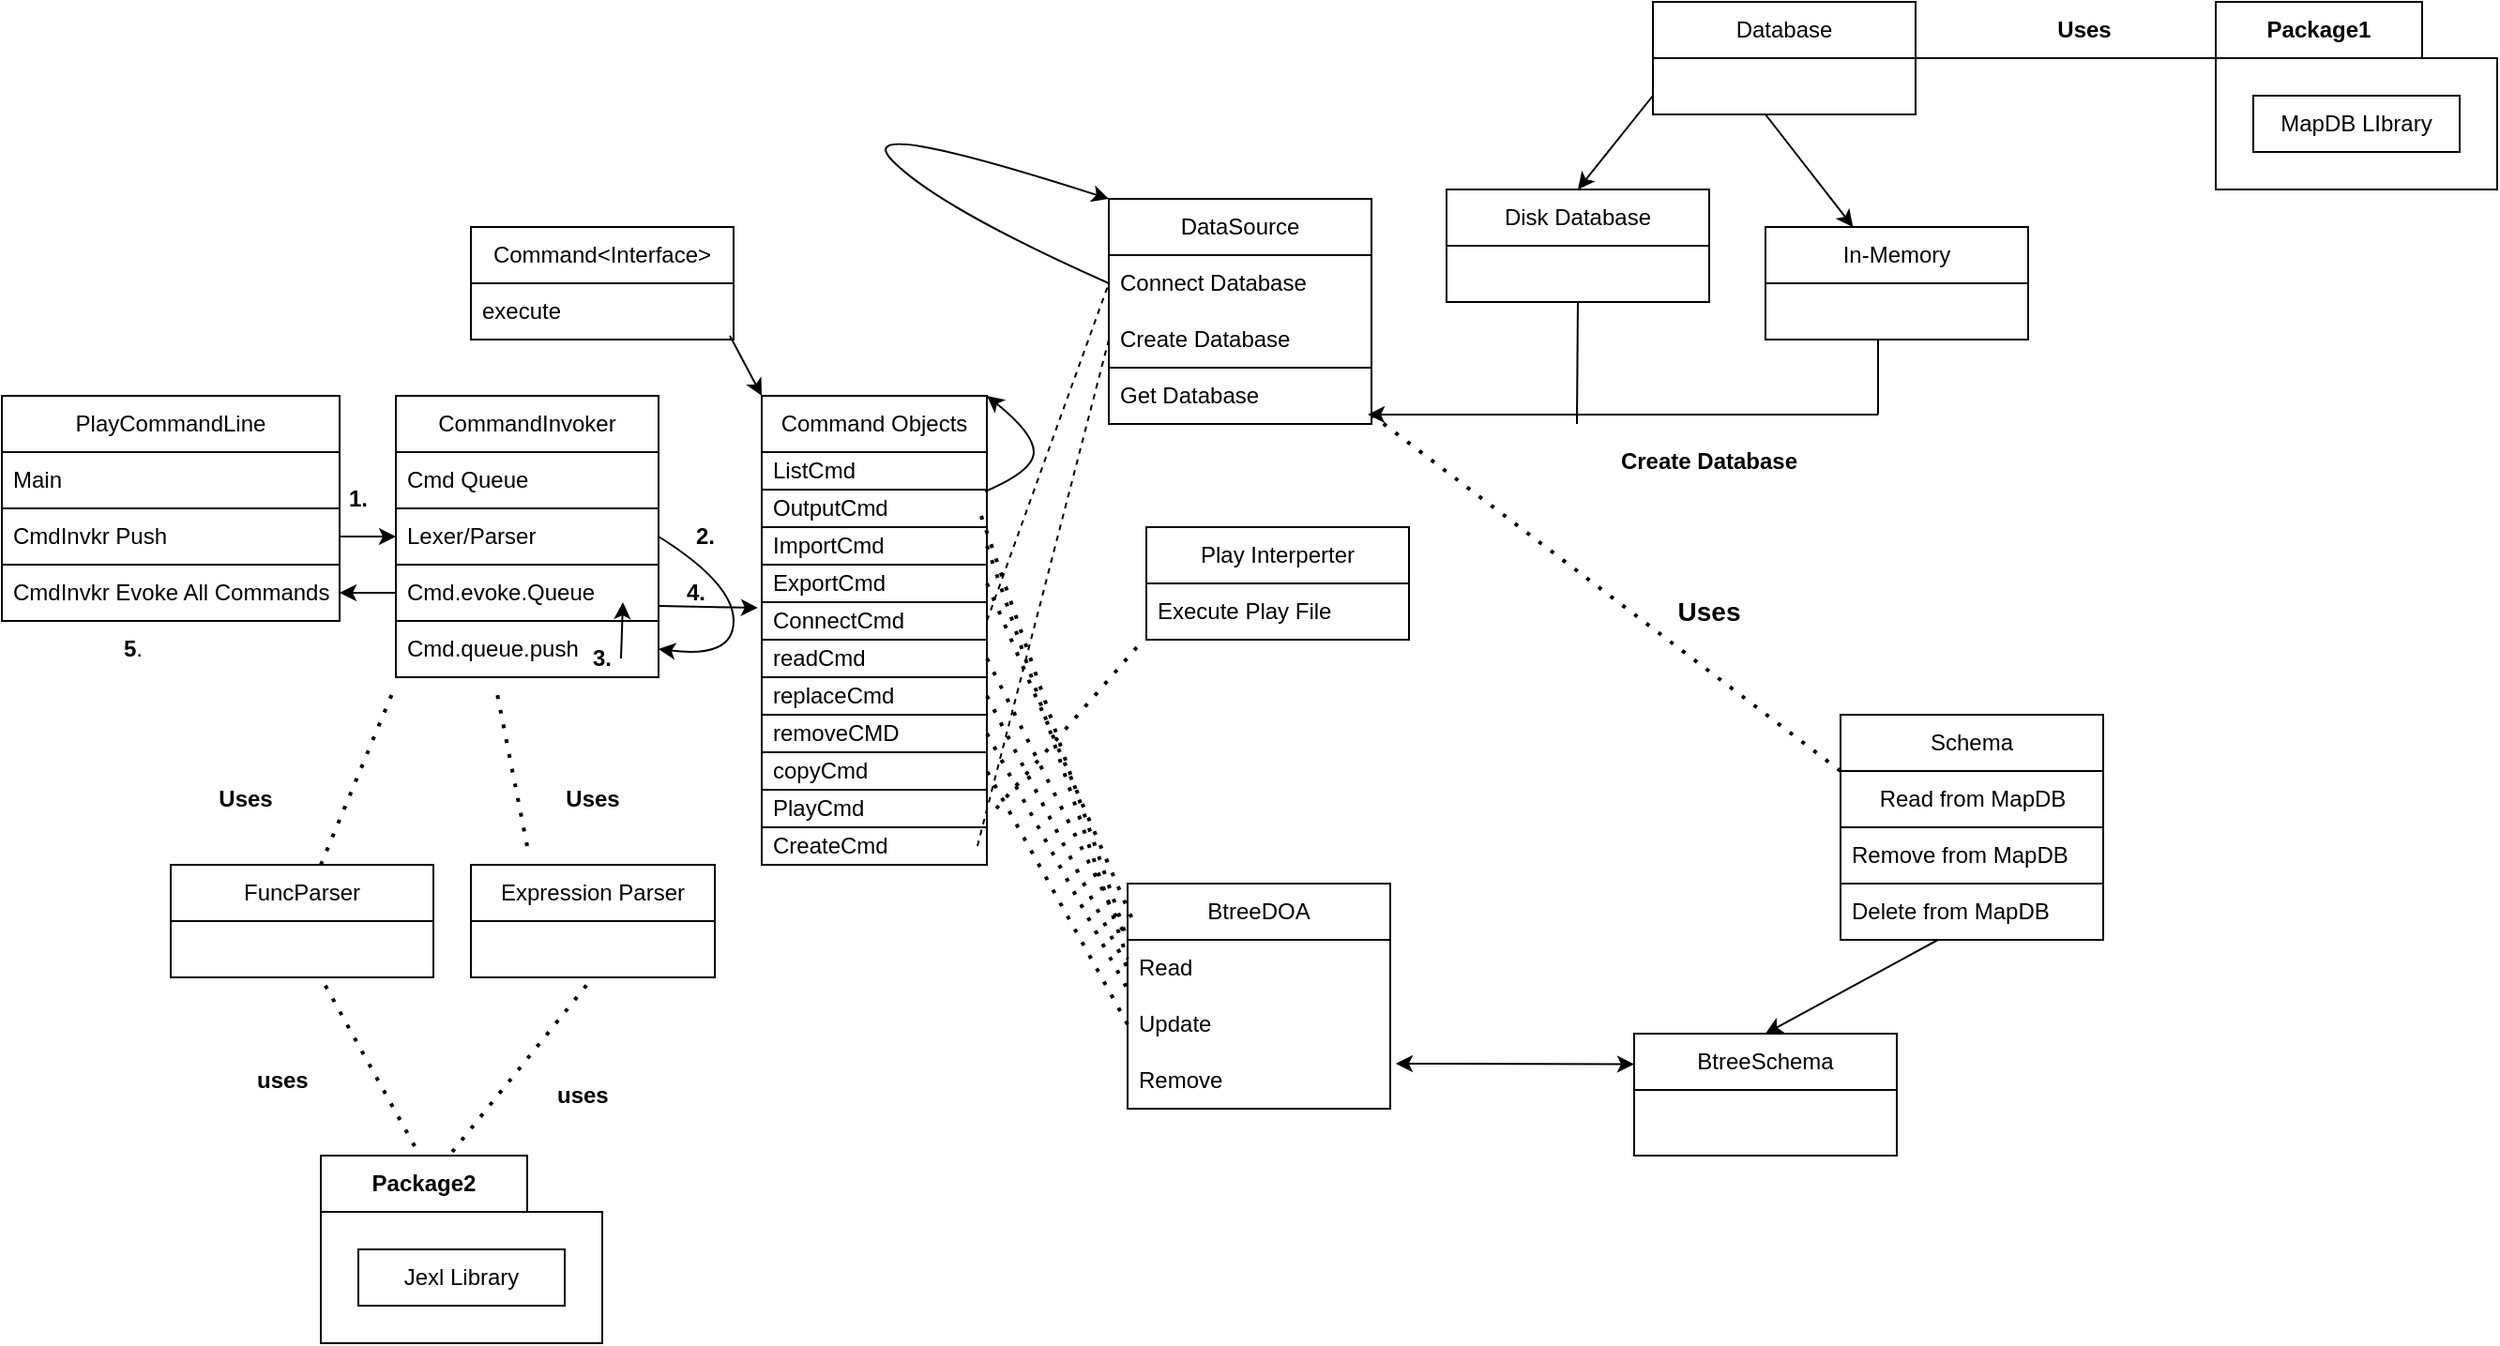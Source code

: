 <mxfile scale="1" border="0" version="23.1.1" type="device">
  <diagram name="Page-1" id="1pbuHtCLrkojYRKx2nAZ">
    <mxGraphModel dx="1434" dy="780" grid="1" gridSize="10" guides="1" tooltips="1" connect="1" arrows="1" fold="1" page="1" pageScale="1" pageWidth="850" pageHeight="1100" math="0" shadow="0">
      <root>
        <mxCell id="0" />
        <mxCell id="1" parent="0" />
        <mxCell id="d08jMRponat6O0rIiF32-41" value="PlayCommandLine" style="swimlane;fontStyle=0;childLayout=stackLayout;horizontal=1;startSize=30;horizontalStack=0;resizeParent=1;resizeParentMax=0;resizeLast=0;collapsible=1;marginBottom=0;whiteSpace=wrap;html=1;" parent="1" vertex="1">
          <mxGeometry x="20" y="340" width="180" height="120" as="geometry" />
        </mxCell>
        <mxCell id="d08jMRponat6O0rIiF32-42" value="Main" style="text;strokeColor=default;fillColor=none;align=left;verticalAlign=middle;spacingLeft=4;spacingRight=4;overflow=hidden;points=[[0,0.5],[1,0.5]];portConstraint=eastwest;rotatable=0;whiteSpace=wrap;html=1;" parent="d08jMRponat6O0rIiF32-41" vertex="1">
          <mxGeometry y="30" width="180" height="30" as="geometry" />
        </mxCell>
        <mxCell id="d08jMRponat6O0rIiF32-43" value="CmdInvkr Push" style="text;strokeColor=default;fillColor=none;align=left;verticalAlign=middle;spacingLeft=4;spacingRight=4;overflow=hidden;points=[[0,0.5],[1,0.5]];portConstraint=eastwest;rotatable=0;whiteSpace=wrap;html=1;" parent="d08jMRponat6O0rIiF32-41" vertex="1">
          <mxGeometry y="60" width="180" height="30" as="geometry" />
        </mxCell>
        <mxCell id="d08jMRponat6O0rIiF32-44" value="CmdInvkr Evoke All Commands" style="text;strokeColor=none;fillColor=none;align=left;verticalAlign=middle;spacingLeft=4;spacingRight=4;overflow=hidden;points=[[0,0.5],[1,0.5]];portConstraint=eastwest;rotatable=0;whiteSpace=wrap;html=1;" parent="d08jMRponat6O0rIiF32-41" vertex="1">
          <mxGeometry y="90" width="180" height="30" as="geometry" />
        </mxCell>
        <mxCell id="d08jMRponat6O0rIiF32-46" value="CommandInvoker" style="swimlane;fontStyle=0;childLayout=stackLayout;horizontal=1;startSize=30;horizontalStack=0;resizeParent=1;resizeParentMax=0;resizeLast=0;collapsible=1;marginBottom=0;whiteSpace=wrap;html=1;" parent="1" vertex="1">
          <mxGeometry x="230" y="340" width="140" height="120" as="geometry">
            <mxRectangle x="300" y="340" width="140" height="30" as="alternateBounds" />
          </mxGeometry>
        </mxCell>
        <mxCell id="d08jMRponat6O0rIiF32-47" value="Cmd Queue" style="text;strokeColor=none;fillColor=none;align=left;verticalAlign=middle;spacingLeft=4;spacingRight=4;overflow=hidden;points=[[0,0.5],[1,0.5]];portConstraint=eastwest;rotatable=0;whiteSpace=wrap;html=1;" parent="d08jMRponat6O0rIiF32-46" vertex="1">
          <mxGeometry y="30" width="140" height="30" as="geometry" />
        </mxCell>
        <mxCell id="d08jMRponat6O0rIiF32-48" value="Lexer/Parser" style="text;strokeColor=default;fillColor=none;align=left;verticalAlign=middle;spacingLeft=4;spacingRight=4;overflow=hidden;points=[[0,0.5],[1,0.5]];portConstraint=eastwest;rotatable=0;whiteSpace=wrap;html=1;" parent="d08jMRponat6O0rIiF32-46" vertex="1">
          <mxGeometry y="60" width="140" height="30" as="geometry" />
        </mxCell>
        <mxCell id="d08jMRponat6O0rIiF32-49" value="Cmd.evoke.Queue" style="text;strokeColor=default;fillColor=none;align=left;verticalAlign=middle;spacingLeft=4;spacingRight=4;overflow=hidden;points=[[0,0.5],[1,0.5]];portConstraint=eastwest;rotatable=0;whiteSpace=wrap;html=1;" parent="d08jMRponat6O0rIiF32-46" vertex="1">
          <mxGeometry y="90" width="140" height="30" as="geometry" />
        </mxCell>
        <mxCell id="d08jMRponat6O0rIiF32-52" value="" style="endArrow=classic;html=1;rounded=0;exitX=1;exitY=0.5;exitDx=0;exitDy=0;entryX=0;entryY=0.5;entryDx=0;entryDy=0;" parent="1" source="d08jMRponat6O0rIiF32-43" target="d08jMRponat6O0rIiF32-48" edge="1">
          <mxGeometry width="50" height="50" relative="1" as="geometry">
            <mxPoint x="290" y="570" as="sourcePoint" />
            <mxPoint x="340" y="520" as="targetPoint" />
          </mxGeometry>
        </mxCell>
        <mxCell id="d08jMRponat6O0rIiF32-53" value="" style="endArrow=classic;html=1;rounded=0;entryX=1;entryY=0.5;entryDx=0;entryDy=0;exitX=0;exitY=0.5;exitDx=0;exitDy=0;" parent="1" source="d08jMRponat6O0rIiF32-49" target="d08jMRponat6O0rIiF32-44" edge="1">
          <mxGeometry width="50" height="50" relative="1" as="geometry">
            <mxPoint x="320" y="680" as="sourcePoint" />
            <mxPoint x="370" y="630" as="targetPoint" />
          </mxGeometry>
        </mxCell>
        <mxCell id="d08jMRponat6O0rIiF32-62" value="Cmd.queue.push" style="text;strokeColor=default;fillColor=none;align=left;verticalAlign=middle;spacingLeft=4;spacingRight=4;overflow=hidden;points=[[0,0.5],[1,0.5]];portConstraint=eastwest;rotatable=0;whiteSpace=wrap;html=1;" parent="1" vertex="1">
          <mxGeometry x="230" y="460" width="140" height="30" as="geometry" />
        </mxCell>
        <mxCell id="d08jMRponat6O0rIiF32-67" value="" style="curved=1;endArrow=classic;html=1;rounded=0;exitX=1;exitY=0.5;exitDx=0;exitDy=0;entryX=1;entryY=0.5;entryDx=0;entryDy=0;" parent="1" source="d08jMRponat6O0rIiF32-48" target="d08jMRponat6O0rIiF32-62" edge="1">
          <mxGeometry width="50" height="50" relative="1" as="geometry">
            <mxPoint x="390" y="415" as="sourcePoint" />
            <mxPoint x="630" y="360" as="targetPoint" />
            <Array as="points">
              <mxPoint x="410" y="440" />
              <mxPoint x="410" y="480" />
            </Array>
          </mxGeometry>
        </mxCell>
        <mxCell id="d08jMRponat6O0rIiF32-78" value="" style="endArrow=classic;html=1;rounded=0;" parent="1" edge="1">
          <mxGeometry width="50" height="50" relative="1" as="geometry">
            <mxPoint x="350" y="480" as="sourcePoint" />
            <mxPoint x="351" y="450" as="targetPoint" />
            <Array as="points">
              <mxPoint x="351" y="450" />
            </Array>
          </mxGeometry>
        </mxCell>
        <mxCell id="d08jMRponat6O0rIiF32-79" value="Command Objects" style="swimlane;fontStyle=0;childLayout=stackLayout;horizontal=1;startSize=30;horizontalStack=0;resizeParent=1;resizeParentMax=0;resizeLast=0;collapsible=1;marginBottom=0;whiteSpace=wrap;html=1;" parent="1" vertex="1">
          <mxGeometry x="425" y="340" width="120" height="50" as="geometry" />
        </mxCell>
        <mxCell id="d08jMRponat6O0rIiF32-80" value="ListCmd" style="text;strokeColor=none;fillColor=none;align=left;verticalAlign=middle;spacingLeft=4;spacingRight=4;overflow=hidden;points=[[0,0.5],[1,0.5]];portConstraint=eastwest;rotatable=0;whiteSpace=wrap;html=1;" parent="d08jMRponat6O0rIiF32-79" vertex="1">
          <mxGeometry y="30" width="120" height="20" as="geometry" />
        </mxCell>
        <mxCell id="d08jMRponat6O0rIiF32-140" value="OutputCmd" style="text;strokeColor=default;fillColor=none;align=left;verticalAlign=middle;spacingLeft=4;spacingRight=4;overflow=hidden;points=[[0,0.5],[1,0.5]];portConstraint=eastwest;rotatable=0;whiteSpace=wrap;html=1;" parent="1" vertex="1">
          <mxGeometry x="425" y="390" width="120" height="20" as="geometry" />
        </mxCell>
        <mxCell id="d08jMRponat6O0rIiF32-141" value="ImportCmd" style="text;strokeColor=default;fillColor=none;align=left;verticalAlign=middle;spacingLeft=4;spacingRight=4;overflow=hidden;points=[[0,0.5],[1,0.5]];portConstraint=eastwest;rotatable=0;whiteSpace=wrap;html=1;" parent="1" vertex="1">
          <mxGeometry x="425" y="410" width="120" height="20" as="geometry" />
        </mxCell>
        <mxCell id="d08jMRponat6O0rIiF32-142" value="ExportCmd" style="text;strokeColor=default;fillColor=none;align=left;verticalAlign=middle;spacingLeft=4;spacingRight=4;overflow=hidden;points=[[0,0.5],[1,0.5]];portConstraint=eastwest;rotatable=0;whiteSpace=wrap;html=1;" parent="1" vertex="1">
          <mxGeometry x="425" y="430" width="120" height="20" as="geometry" />
        </mxCell>
        <mxCell id="d08jMRponat6O0rIiF32-143" value="ConnectCmd" style="text;strokeColor=default;fillColor=none;align=left;verticalAlign=middle;spacingLeft=4;spacingRight=4;overflow=hidden;points=[[0,0.5],[1,0.5]];portConstraint=eastwest;rotatable=0;whiteSpace=wrap;html=1;" parent="1" vertex="1">
          <mxGeometry x="425" y="450" width="120" height="20" as="geometry" />
        </mxCell>
        <mxCell id="d08jMRponat6O0rIiF32-144" value="readCmd" style="text;strokeColor=default;fillColor=none;align=left;verticalAlign=middle;spacingLeft=4;spacingRight=4;overflow=hidden;points=[[0,0.5],[1,0.5]];portConstraint=eastwest;rotatable=0;whiteSpace=wrap;html=1;" parent="1" vertex="1">
          <mxGeometry x="425" y="470" width="120" height="20" as="geometry" />
        </mxCell>
        <mxCell id="d08jMRponat6O0rIiF32-145" value="replaceCmd" style="text;strokeColor=default;fillColor=none;align=left;verticalAlign=middle;spacingLeft=4;spacingRight=4;overflow=hidden;points=[[0,0.5],[1,0.5]];portConstraint=eastwest;rotatable=0;whiteSpace=wrap;html=1;" parent="1" vertex="1">
          <mxGeometry x="425" y="490" width="120" height="20" as="geometry" />
        </mxCell>
        <mxCell id="d08jMRponat6O0rIiF32-147" value="removeCMD" style="text;strokeColor=default;fillColor=none;align=left;verticalAlign=middle;spacingLeft=4;spacingRight=4;overflow=hidden;points=[[0,0.5],[1,0.5]];portConstraint=eastwest;rotatable=0;whiteSpace=wrap;html=1;" parent="1" vertex="1">
          <mxGeometry x="425" y="510" width="120" height="20" as="geometry" />
        </mxCell>
        <mxCell id="d08jMRponat6O0rIiF32-148" value="copyCmd" style="text;strokeColor=default;fillColor=none;align=left;verticalAlign=middle;spacingLeft=4;spacingRight=4;overflow=hidden;points=[[0,0.5],[1,0.5]];portConstraint=eastwest;rotatable=0;whiteSpace=wrap;html=1;" parent="1" vertex="1">
          <mxGeometry x="425" y="530" width="120" height="20" as="geometry" />
        </mxCell>
        <mxCell id="d08jMRponat6O0rIiF32-149" value="PlayCmd" style="text;strokeColor=default;fillColor=none;align=left;verticalAlign=middle;spacingLeft=4;spacingRight=4;overflow=hidden;points=[[0,0.5],[1,0.5]];portConstraint=eastwest;rotatable=0;whiteSpace=wrap;html=1;" parent="1" vertex="1">
          <mxGeometry x="425" y="550" width="120" height="20" as="geometry" />
        </mxCell>
        <mxCell id="d08jMRponat6O0rIiF32-153" value="Command&amp;lt;Interface&amp;gt;" style="swimlane;fontStyle=0;childLayout=stackLayout;horizontal=1;startSize=30;horizontalStack=0;resizeParent=1;resizeParentMax=0;resizeLast=0;collapsible=1;marginBottom=0;whiteSpace=wrap;html=1;" parent="1" vertex="1">
          <mxGeometry x="270" y="250" width="140" height="60" as="geometry" />
        </mxCell>
        <mxCell id="d08jMRponat6O0rIiF32-154" value="execute" style="text;strokeColor=none;fillColor=none;align=left;verticalAlign=middle;spacingLeft=4;spacingRight=4;overflow=hidden;points=[[0,0.5],[1,0.5]];portConstraint=eastwest;rotatable=0;whiteSpace=wrap;html=1;" parent="d08jMRponat6O0rIiF32-153" vertex="1">
          <mxGeometry y="30" width="140" height="30" as="geometry" />
        </mxCell>
        <mxCell id="d08jMRponat6O0rIiF32-157" value="" style="endArrow=classic;html=1;rounded=0;exitX=0.986;exitY=0.933;exitDx=0;exitDy=0;exitPerimeter=0;entryX=0;entryY=0;entryDx=0;entryDy=0;" parent="1" source="d08jMRponat6O0rIiF32-154" target="d08jMRponat6O0rIiF32-79" edge="1">
          <mxGeometry width="50" height="50" relative="1" as="geometry">
            <mxPoint x="500" y="330" as="sourcePoint" />
            <mxPoint x="550" y="280" as="targetPoint" />
          </mxGeometry>
        </mxCell>
        <mxCell id="d08jMRponat6O0rIiF32-166" value="BtreeDOA" style="swimlane;fontStyle=0;childLayout=stackLayout;horizontal=1;startSize=30;horizontalStack=0;resizeParent=1;resizeParentMax=0;resizeLast=0;collapsible=1;marginBottom=0;whiteSpace=wrap;html=1;" parent="1" vertex="1">
          <mxGeometry x="620" y="600" width="140" height="120" as="geometry" />
        </mxCell>
        <mxCell id="d08jMRponat6O0rIiF32-167" value="Read" style="text;strokeColor=none;fillColor=none;align=left;verticalAlign=middle;spacingLeft=4;spacingRight=4;overflow=hidden;points=[[0,0.5],[1,0.5]];portConstraint=eastwest;rotatable=0;whiteSpace=wrap;html=1;" parent="d08jMRponat6O0rIiF32-166" vertex="1">
          <mxGeometry y="30" width="140" height="30" as="geometry" />
        </mxCell>
        <mxCell id="d08jMRponat6O0rIiF32-168" value="Update" style="text;strokeColor=none;fillColor=none;align=left;verticalAlign=middle;spacingLeft=4;spacingRight=4;overflow=hidden;points=[[0,0.5],[1,0.5]];portConstraint=eastwest;rotatable=0;whiteSpace=wrap;html=1;" parent="d08jMRponat6O0rIiF32-166" vertex="1">
          <mxGeometry y="60" width="140" height="30" as="geometry" />
        </mxCell>
        <mxCell id="d08jMRponat6O0rIiF32-169" value="Remove" style="text;strokeColor=none;fillColor=none;align=left;verticalAlign=middle;spacingLeft=4;spacingRight=4;overflow=hidden;points=[[0,0.5],[1,0.5]];portConstraint=eastwest;rotatable=0;whiteSpace=wrap;html=1;" parent="d08jMRponat6O0rIiF32-166" vertex="1">
          <mxGeometry y="90" width="140" height="30" as="geometry" />
        </mxCell>
        <mxCell id="d08jMRponat6O0rIiF32-173" value="" style="endArrow=none;dashed=1;html=1;dashPattern=1 3;strokeWidth=2;rounded=0;exitX=1;exitY=0.5;exitDx=0;exitDy=0;entryX=0;entryY=0.5;entryDx=0;entryDy=0;" parent="1" source="d08jMRponat6O0rIiF32-145" target="d08jMRponat6O0rIiF32-167" edge="1">
          <mxGeometry width="50" height="50" relative="1" as="geometry">
            <mxPoint x="580" y="690" as="sourcePoint" />
            <mxPoint x="630" y="640" as="targetPoint" />
          </mxGeometry>
        </mxCell>
        <mxCell id="d08jMRponat6O0rIiF32-174" value="" style="endArrow=none;dashed=1;html=1;dashPattern=1 3;strokeWidth=2;rounded=0;exitX=1;exitY=0.5;exitDx=0;exitDy=0;entryX=0.014;entryY=0;entryDx=0;entryDy=0;entryPerimeter=0;" parent="1" source="d08jMRponat6O0rIiF32-147" target="d08jMRponat6O0rIiF32-168" edge="1">
          <mxGeometry width="50" height="50" relative="1" as="geometry">
            <mxPoint x="610" y="500" as="sourcePoint" />
            <mxPoint x="660" y="450" as="targetPoint" />
          </mxGeometry>
        </mxCell>
        <mxCell id="d08jMRponat6O0rIiF32-175" value="" style="endArrow=none;dashed=1;html=1;dashPattern=1 3;strokeWidth=2;rounded=0;entryX=1;entryY=0.5;entryDx=0;entryDy=0;exitX=0;exitY=0.5;exitDx=0;exitDy=0;" parent="1" source="d08jMRponat6O0rIiF32-168" target="d08jMRponat6O0rIiF32-148" edge="1">
          <mxGeometry width="50" height="50" relative="1" as="geometry">
            <mxPoint x="545" y="690" as="sourcePoint" />
            <mxPoint x="595" y="640" as="targetPoint" />
          </mxGeometry>
        </mxCell>
        <mxCell id="d08jMRponat6O0rIiF32-176" value="" style="endArrow=none;dashed=1;html=1;dashPattern=1 3;strokeWidth=2;rounded=0;exitX=1;exitY=0.5;exitDx=0;exitDy=0;entryX=0.021;entryY=0.167;entryDx=0;entryDy=0;entryPerimeter=0;" parent="1" source="d08jMRponat6O0rIiF32-142" target="d08jMRponat6O0rIiF32-166" edge="1">
          <mxGeometry width="50" height="50" relative="1" as="geometry">
            <mxPoint x="620" y="480" as="sourcePoint" />
            <mxPoint x="670" y="430" as="targetPoint" />
          </mxGeometry>
        </mxCell>
        <mxCell id="d08jMRponat6O0rIiF32-178" value="" style="endArrow=none;dashed=1;html=1;dashPattern=1 3;strokeWidth=2;rounded=0;exitX=1;exitY=0.5;exitDx=0;exitDy=0;" parent="1" source="d08jMRponat6O0rIiF32-141" edge="1">
          <mxGeometry width="50" height="50" relative="1" as="geometry">
            <mxPoint x="670" y="480" as="sourcePoint" />
            <mxPoint x="620" y="640" as="targetPoint" />
          </mxGeometry>
        </mxCell>
        <mxCell id="d08jMRponat6O0rIiF32-179" value="" style="endArrow=none;dashed=1;html=1;dashPattern=1 3;strokeWidth=2;rounded=0;exitX=0.975;exitY=-0.3;exitDx=0;exitDy=0;exitPerimeter=0;" parent="1" source="d08jMRponat6O0rIiF32-141" edge="1">
          <mxGeometry width="50" height="50" relative="1" as="geometry">
            <mxPoint x="630" y="420" as="sourcePoint" />
            <mxPoint x="620" y="630" as="targetPoint" />
          </mxGeometry>
        </mxCell>
        <mxCell id="d08jMRponat6O0rIiF32-180" value="" style="endArrow=none;dashed=1;html=1;dashPattern=1 3;strokeWidth=2;rounded=0;exitX=1;exitY=0.5;exitDx=0;exitDy=0;" parent="1" source="d08jMRponat6O0rIiF32-144" edge="1">
          <mxGeometry width="50" height="50" relative="1" as="geometry">
            <mxPoint x="520" y="680" as="sourcePoint" />
            <mxPoint x="620" y="630" as="targetPoint" />
          </mxGeometry>
        </mxCell>
        <mxCell id="d08jMRponat6O0rIiF32-181" value="DataSource" style="swimlane;fontStyle=0;childLayout=stackLayout;horizontal=1;startSize=30;horizontalStack=0;resizeParent=1;resizeParentMax=0;resizeLast=0;collapsible=1;marginBottom=0;whiteSpace=wrap;html=1;" parent="1" vertex="1">
          <mxGeometry x="610" y="235" width="140" height="90" as="geometry" />
        </mxCell>
        <mxCell id="d08jMRponat6O0rIiF32-182" value="Connect Database" style="text;strokeColor=none;fillColor=none;align=left;verticalAlign=middle;spacingLeft=4;spacingRight=4;overflow=hidden;points=[[0,0.5],[1,0.5]];portConstraint=eastwest;rotatable=0;whiteSpace=wrap;html=1;" parent="d08jMRponat6O0rIiF32-181" vertex="1">
          <mxGeometry y="30" width="140" height="30" as="geometry" />
        </mxCell>
        <mxCell id="d08jMRponat6O0rIiF32-184" value="Create Database" style="text;strokeColor=none;fillColor=none;align=left;verticalAlign=middle;spacingLeft=4;spacingRight=4;overflow=hidden;points=[[0,0.5],[1,0.5]];portConstraint=eastwest;rotatable=0;whiteSpace=wrap;html=1;" parent="d08jMRponat6O0rIiF32-181" vertex="1">
          <mxGeometry y="60" width="140" height="30" as="geometry" />
        </mxCell>
        <mxCell id="d08jMRponat6O0rIiF32-185" value="Get Database" style="text;strokeColor=default;fillColor=none;align=left;verticalAlign=middle;spacingLeft=4;spacingRight=4;overflow=hidden;points=[[0,0.5],[1,0.5]];portConstraint=eastwest;rotatable=0;whiteSpace=wrap;html=1;" parent="1" vertex="1">
          <mxGeometry x="610" y="325" width="140" height="30" as="geometry" />
        </mxCell>
        <mxCell id="d08jMRponat6O0rIiF32-187" value="" style="endArrow=none;dashed=1;html=1;rounded=0;exitX=1;exitY=0.5;exitDx=0;exitDy=0;entryX=0;entryY=0.5;entryDx=0;entryDy=0;" parent="1" source="d08jMRponat6O0rIiF32-143" target="d08jMRponat6O0rIiF32-182" edge="1">
          <mxGeometry width="50" height="50" relative="1" as="geometry">
            <mxPoint x="660" y="480" as="sourcePoint" />
            <mxPoint x="710" y="430" as="targetPoint" />
          </mxGeometry>
        </mxCell>
        <mxCell id="d08jMRponat6O0rIiF32-188" value="Play Interperter" style="swimlane;fontStyle=0;childLayout=stackLayout;horizontal=1;startSize=30;horizontalStack=0;resizeParent=1;resizeParentMax=0;resizeLast=0;collapsible=1;marginBottom=0;whiteSpace=wrap;html=1;" parent="1" vertex="1">
          <mxGeometry x="630" y="410" width="140" height="60" as="geometry" />
        </mxCell>
        <mxCell id="d08jMRponat6O0rIiF32-189" value="Execute Play File" style="text;strokeColor=none;fillColor=none;align=left;verticalAlign=middle;spacingLeft=4;spacingRight=4;overflow=hidden;points=[[0,0.5],[1,0.5]];portConstraint=eastwest;rotatable=0;whiteSpace=wrap;html=1;" parent="d08jMRponat6O0rIiF32-188" vertex="1">
          <mxGeometry y="30" width="140" height="30" as="geometry" />
        </mxCell>
        <mxCell id="d08jMRponat6O0rIiF32-193" value="CreateCmd" style="text;strokeColor=default;fillColor=none;align=left;verticalAlign=middle;spacingLeft=4;spacingRight=4;overflow=hidden;points=[[0,0.5],[1,0.5]];portConstraint=eastwest;rotatable=0;whiteSpace=wrap;html=1;" parent="1" vertex="1">
          <mxGeometry x="425" y="570" width="120" height="20" as="geometry" />
        </mxCell>
        <mxCell id="d08jMRponat6O0rIiF32-194" value="" style="endArrow=none;dashed=1;html=1;rounded=0;exitX=0.958;exitY=0.5;exitDx=0;exitDy=0;exitPerimeter=0;entryX=0;entryY=0.5;entryDx=0;entryDy=0;" parent="1" source="d08jMRponat6O0rIiF32-193" target="d08jMRponat6O0rIiF32-184" edge="1">
          <mxGeometry width="50" height="50" relative="1" as="geometry">
            <mxPoint x="550" y="590" as="sourcePoint" />
            <mxPoint x="600" y="540" as="targetPoint" />
          </mxGeometry>
        </mxCell>
        <mxCell id="d08jMRponat6O0rIiF32-195" value="" style="endArrow=none;dashed=1;html=1;dashPattern=1 3;strokeWidth=2;rounded=0;entryX=-0.036;entryY=0.133;entryDx=0;entryDy=0;entryPerimeter=0;" parent="1" edge="1">
          <mxGeometry width="50" height="50" relative="1" as="geometry">
            <mxPoint x="550" y="560" as="sourcePoint" />
            <mxPoint x="624.96" y="473.99" as="targetPoint" />
          </mxGeometry>
        </mxCell>
        <mxCell id="d08jMRponat6O0rIiF32-196" value="Database" style="swimlane;fontStyle=0;childLayout=stackLayout;horizontal=1;startSize=30;horizontalStack=0;resizeParent=1;resizeParentMax=0;resizeLast=0;collapsible=1;marginBottom=0;whiteSpace=wrap;html=1;" parent="1" vertex="1">
          <mxGeometry x="900" y="130" width="140" height="60" as="geometry" />
        </mxCell>
        <mxCell id="d08jMRponat6O0rIiF32-200" value="Disk Database" style="swimlane;fontStyle=0;childLayout=stackLayout;horizontal=1;startSize=30;horizontalStack=0;resizeParent=1;resizeParentMax=0;resizeLast=0;collapsible=1;marginBottom=0;whiteSpace=wrap;html=1;" parent="1" vertex="1">
          <mxGeometry x="790" y="230" width="140" height="60" as="geometry" />
        </mxCell>
        <mxCell id="d08jMRponat6O0rIiF32-201" value="In-Memory" style="swimlane;fontStyle=0;childLayout=stackLayout;horizontal=1;startSize=30;horizontalStack=0;resizeParent=1;resizeParentMax=0;resizeLast=0;collapsible=1;marginBottom=0;whiteSpace=wrap;html=1;" parent="1" vertex="1">
          <mxGeometry x="960" y="250" width="140" height="60" as="geometry" />
        </mxCell>
        <mxCell id="d08jMRponat6O0rIiF32-202" value="" style="endArrow=classic;html=1;rounded=0;entryX=0.5;entryY=0;entryDx=0;entryDy=0;" parent="1" target="d08jMRponat6O0rIiF32-200" edge="1">
          <mxGeometry width="50" height="50" relative="1" as="geometry">
            <mxPoint x="900" y="180" as="sourcePoint" />
            <mxPoint x="1070" y="460" as="targetPoint" />
          </mxGeometry>
        </mxCell>
        <mxCell id="d08jMRponat6O0rIiF32-204" value="" style="endArrow=classic;html=1;rounded=0;" parent="1" target="d08jMRponat6O0rIiF32-201" edge="1">
          <mxGeometry width="50" height="50" relative="1" as="geometry">
            <mxPoint x="960" y="190" as="sourcePoint" />
            <mxPoint x="1010" y="440" as="targetPoint" />
          </mxGeometry>
        </mxCell>
        <mxCell id="d08jMRponat6O0rIiF32-205" value="" style="endArrow=none;html=1;rounded=0;entryX=0.5;entryY=1;entryDx=0;entryDy=0;" parent="1" target="d08jMRponat6O0rIiF32-200" edge="1">
          <mxGeometry width="50" height="50" relative="1" as="geometry">
            <mxPoint x="859.5" y="355" as="sourcePoint" />
            <mxPoint x="859.5" y="305" as="targetPoint" />
          </mxGeometry>
        </mxCell>
        <mxCell id="d08jMRponat6O0rIiF32-206" value="" style="endArrow=none;html=1;rounded=0;" parent="1" edge="1">
          <mxGeometry width="50" height="50" relative="1" as="geometry">
            <mxPoint x="1020" y="350" as="sourcePoint" />
            <mxPoint x="1020" y="310" as="targetPoint" />
          </mxGeometry>
        </mxCell>
        <mxCell id="d08jMRponat6O0rIiF32-207" value="" style="endArrow=none;html=1;rounded=0;" parent="1" edge="1">
          <mxGeometry width="50" height="50" relative="1" as="geometry">
            <mxPoint x="860" y="350" as="sourcePoint" />
            <mxPoint x="1020" y="350" as="targetPoint" />
          </mxGeometry>
        </mxCell>
        <mxCell id="d08jMRponat6O0rIiF32-208" value="" style="endArrow=classic;html=1;rounded=0;entryX=0.986;entryY=0.833;entryDx=0;entryDy=0;entryPerimeter=0;" parent="1" target="d08jMRponat6O0rIiF32-185" edge="1">
          <mxGeometry width="50" height="50" relative="1" as="geometry">
            <mxPoint x="860" y="350" as="sourcePoint" />
            <mxPoint x="950" y="500" as="targetPoint" />
          </mxGeometry>
        </mxCell>
        <mxCell id="d08jMRponat6O0rIiF32-210" value="" style="curved=1;endArrow=classic;html=1;rounded=0;entryX=0;entryY=0;entryDx=0;entryDy=0;" parent="1" target="d08jMRponat6O0rIiF32-181" edge="1">
          <mxGeometry width="50" height="50" relative="1" as="geometry">
            <mxPoint x="610" y="280" as="sourcePoint" />
            <mxPoint x="520" y="190" as="targetPoint" />
            <Array as="points">
              <mxPoint x="520" y="240" />
              <mxPoint x="470" y="190" />
            </Array>
          </mxGeometry>
        </mxCell>
        <mxCell id="d08jMRponat6O0rIiF32-211" value="" style="endArrow=none;dashed=1;html=1;dashPattern=1 3;strokeWidth=2;rounded=0;exitX=1;exitY=0.833;exitDx=0;exitDy=0;exitPerimeter=0;entryX=0;entryY=0.5;entryDx=0;entryDy=0;" parent="1" source="d08jMRponat6O0rIiF32-185" target="d08jMRponat6O0rIiF32-213" edge="1">
          <mxGeometry width="50" height="50" relative="1" as="geometry">
            <mxPoint x="890" y="520" as="sourcePoint" />
            <mxPoint x="870" y="580" as="targetPoint" />
          </mxGeometry>
        </mxCell>
        <mxCell id="d08jMRponat6O0rIiF32-212" value="&lt;b&gt;&lt;font style=&quot;font-size: 14px;&quot;&gt;Uses&lt;/font&gt;&lt;/b&gt;" style="text;html=1;strokeColor=none;fillColor=none;align=center;verticalAlign=middle;whiteSpace=wrap;rounded=0;" parent="1" vertex="1">
          <mxGeometry x="900" y="440" width="60" height="30" as="geometry" />
        </mxCell>
        <mxCell id="d08jMRponat6O0rIiF32-213" value="Schema" style="swimlane;fontStyle=0;childLayout=stackLayout;horizontal=1;startSize=30;horizontalStack=0;resizeParent=1;resizeParentMax=0;resizeLast=0;collapsible=1;marginBottom=0;whiteSpace=wrap;html=1;" parent="1" vertex="1">
          <mxGeometry x="1000" y="510" width="140" height="60" as="geometry" />
        </mxCell>
        <mxCell id="d08jMRponat6O0rIiF32-233" value="Read from MapDB" style="text;html=1;align=center;verticalAlign=middle;resizable=0;points=[];autosize=1;strokeColor=none;fillColor=none;" parent="d08jMRponat6O0rIiF32-213" vertex="1">
          <mxGeometry y="30" width="140" height="30" as="geometry" />
        </mxCell>
        <mxCell id="d08jMRponat6O0rIiF32-217" value="BtreeSchema" style="swimlane;fontStyle=0;childLayout=stackLayout;horizontal=1;startSize=30;horizontalStack=0;resizeParent=1;resizeParentMax=0;resizeLast=0;collapsible=1;marginBottom=0;whiteSpace=wrap;html=1;" parent="1" vertex="1">
          <mxGeometry x="890" y="680" width="140" height="65" as="geometry" />
        </mxCell>
        <mxCell id="d08jMRponat6O0rIiF32-226" value="Delete from MapDB" style="text;strokeColor=default;fillColor=none;align=left;verticalAlign=middle;spacingLeft=4;spacingRight=4;overflow=hidden;points=[[0,0.5],[1,0.5]];portConstraint=eastwest;rotatable=0;whiteSpace=wrap;html=1;" parent="1" vertex="1">
          <mxGeometry x="1000" y="600" width="140" height="30" as="geometry" />
        </mxCell>
        <mxCell id="d08jMRponat6O0rIiF32-234" value="Remove from MapDB" style="text;strokeColor=default;fillColor=none;align=left;verticalAlign=middle;spacingLeft=4;spacingRight=4;overflow=hidden;points=[[0,0.5],[1,0.5]];portConstraint=eastwest;rotatable=0;whiteSpace=wrap;html=1;" parent="1" vertex="1">
          <mxGeometry x="1000" y="570" width="140" height="30" as="geometry" />
        </mxCell>
        <mxCell id="d08jMRponat6O0rIiF32-235" value="" style="endArrow=classic;html=1;rounded=0;exitX=0.371;exitY=1;exitDx=0;exitDy=0;exitPerimeter=0;entryX=0.5;entryY=0;entryDx=0;entryDy=0;" parent="1" source="d08jMRponat6O0rIiF32-226" target="d08jMRponat6O0rIiF32-217" edge="1">
          <mxGeometry width="50" height="50" relative="1" as="geometry">
            <mxPoint x="1070" y="750" as="sourcePoint" />
            <mxPoint x="1120" y="700" as="targetPoint" />
          </mxGeometry>
        </mxCell>
        <mxCell id="d08jMRponat6O0rIiF32-236" value="Package1" style="shape=folder;fontStyle=1;tabWidth=110;tabHeight=30;tabPosition=left;html=1;boundedLbl=1;labelInHeader=1;container=1;collapsible=0;recursiveResize=0;whiteSpace=wrap;" parent="1" vertex="1">
          <mxGeometry x="1200" y="130" width="150" height="100" as="geometry" />
        </mxCell>
        <mxCell id="d08jMRponat6O0rIiF32-237" value="MapDB LIbrary" style="html=1;whiteSpace=wrap;" parent="d08jMRponat6O0rIiF32-236" vertex="1">
          <mxGeometry width="110" height="30" relative="1" as="geometry">
            <mxPoint x="20" y="50" as="offset" />
          </mxGeometry>
        </mxCell>
        <mxCell id="d08jMRponat6O0rIiF32-240" value="&lt;b&gt;Uses&lt;/b&gt;" style="text;html=1;strokeColor=none;fillColor=none;align=center;verticalAlign=middle;whiteSpace=wrap;rounded=0;" parent="1" vertex="1">
          <mxGeometry x="1100" y="130" width="60" height="30" as="geometry" />
        </mxCell>
        <mxCell id="d08jMRponat6O0rIiF32-243" value="" style="endArrow=classic;startArrow=classic;html=1;rounded=0;entryX=0;entryY=0.25;entryDx=0;entryDy=0;exitX=1.021;exitY=0.2;exitDx=0;exitDy=0;exitPerimeter=0;" parent="1" source="d08jMRponat6O0rIiF32-169" target="d08jMRponat6O0rIiF32-217" edge="1">
          <mxGeometry width="50" height="50" relative="1" as="geometry">
            <mxPoint x="840" y="760" as="sourcePoint" />
            <mxPoint x="890" y="710" as="targetPoint" />
          </mxGeometry>
        </mxCell>
        <mxCell id="d08jMRponat6O0rIiF32-245" value="" style="endArrow=none;dashed=1;html=1;dashPattern=1 3;strokeWidth=2;rounded=0;entryX=0;entryY=1.133;entryDx=0;entryDy=0;entryPerimeter=0;" parent="1" target="d08jMRponat6O0rIiF32-62" edge="1">
          <mxGeometry width="50" height="50" relative="1" as="geometry">
            <mxPoint x="190" y="590" as="sourcePoint" />
            <mxPoint x="250" y="515" as="targetPoint" />
          </mxGeometry>
        </mxCell>
        <mxCell id="d08jMRponat6O0rIiF32-250" value="&lt;b&gt;Create Database&lt;/b&gt;" style="text;html=1;strokeColor=none;fillColor=none;align=center;verticalAlign=middle;whiteSpace=wrap;rounded=0;" parent="1" vertex="1">
          <mxGeometry x="875" y="360" width="110" height="30" as="geometry" />
        </mxCell>
        <mxCell id="d08jMRponat6O0rIiF32-251" value="FuncParser" style="swimlane;fontStyle=0;childLayout=stackLayout;horizontal=1;startSize=30;horizontalStack=0;resizeParent=1;resizeParentMax=0;resizeLast=0;collapsible=1;marginBottom=0;whiteSpace=wrap;html=1;" parent="1" vertex="1">
          <mxGeometry x="110" y="590" width="140" height="60" as="geometry" />
        </mxCell>
        <mxCell id="d08jMRponat6O0rIiF32-253" value="&lt;b&gt;Uses&lt;/b&gt;" style="text;html=1;strokeColor=none;fillColor=none;align=center;verticalAlign=middle;whiteSpace=wrap;rounded=0;" parent="1" vertex="1">
          <mxGeometry x="120" y="540" width="60" height="30" as="geometry" />
        </mxCell>
        <mxCell id="d08jMRponat6O0rIiF32-254" value="" style="endArrow=none;dashed=1;html=1;dashPattern=1 3;strokeWidth=2;rounded=0;entryX=0.379;entryY=1.133;entryDx=0;entryDy=0;entryPerimeter=0;" parent="1" target="d08jMRponat6O0rIiF32-62" edge="1">
          <mxGeometry width="50" height="50" relative="1" as="geometry">
            <mxPoint x="300" y="580" as="sourcePoint" />
            <mxPoint x="360" y="570" as="targetPoint" />
          </mxGeometry>
        </mxCell>
        <mxCell id="d08jMRponat6O0rIiF32-255" value="Expression Parser" style="swimlane;fontStyle=0;childLayout=stackLayout;horizontal=1;startSize=30;horizontalStack=0;resizeParent=1;resizeParentMax=0;resizeLast=0;collapsible=1;marginBottom=0;whiteSpace=wrap;html=1;" parent="1" vertex="1">
          <mxGeometry x="270" y="590" width="130" height="60" as="geometry" />
        </mxCell>
        <mxCell id="d08jMRponat6O0rIiF32-259" value="" style="endArrow=classic;html=1;rounded=0;exitX=1;exitY=0.733;exitDx=0;exitDy=0;exitPerimeter=0;entryX=-0.017;entryY=0.15;entryDx=0;entryDy=0;entryPerimeter=0;" parent="1" source="d08jMRponat6O0rIiF32-49" target="d08jMRponat6O0rIiF32-143" edge="1">
          <mxGeometry width="50" height="50" relative="1" as="geometry">
            <mxPoint x="370" y="490" as="sourcePoint" />
            <mxPoint x="420" y="440" as="targetPoint" />
          </mxGeometry>
        </mxCell>
        <mxCell id="d08jMRponat6O0rIiF32-260" value="&lt;b&gt;1.&lt;/b&gt;" style="text;html=1;strokeColor=none;fillColor=none;align=center;verticalAlign=middle;whiteSpace=wrap;rounded=0;" parent="1" vertex="1">
          <mxGeometry x="180" y="380" width="60" height="30" as="geometry" />
        </mxCell>
        <mxCell id="d08jMRponat6O0rIiF32-261" value="&lt;b&gt;2.&lt;/b&gt;" style="text;html=1;strokeColor=none;fillColor=none;align=center;verticalAlign=middle;whiteSpace=wrap;rounded=0;" parent="1" vertex="1">
          <mxGeometry x="365" y="400" width="60" height="30" as="geometry" />
        </mxCell>
        <mxCell id="d08jMRponat6O0rIiF32-262" value="&lt;b&gt;3.&lt;/b&gt;" style="text;html=1;strokeColor=none;fillColor=none;align=center;verticalAlign=middle;whiteSpace=wrap;rounded=0;" parent="1" vertex="1">
          <mxGeometry x="310" y="460" width="60" height="40" as="geometry" />
        </mxCell>
        <mxCell id="d08jMRponat6O0rIiF32-266" value="&lt;b&gt;4.&lt;/b&gt;" style="text;html=1;strokeColor=none;fillColor=none;align=center;verticalAlign=middle;whiteSpace=wrap;rounded=0;" parent="1" vertex="1">
          <mxGeometry x="360" y="430" width="60" height="30" as="geometry" />
        </mxCell>
        <mxCell id="d08jMRponat6O0rIiF32-267" value="&lt;b&gt;5&lt;/b&gt;." style="text;html=1;strokeColor=none;fillColor=none;align=center;verticalAlign=middle;whiteSpace=wrap;rounded=0;" parent="1" vertex="1">
          <mxGeometry x="60" y="460" width="60" height="30" as="geometry" />
        </mxCell>
        <mxCell id="d08jMRponat6O0rIiF32-268" value="&lt;b&gt;Uses&lt;/b&gt;" style="text;html=1;strokeColor=none;fillColor=none;align=center;verticalAlign=middle;whiteSpace=wrap;rounded=0;" parent="1" vertex="1">
          <mxGeometry x="305" y="540" width="60" height="30" as="geometry" />
        </mxCell>
        <mxCell id="RKlQdm6hj71wjpDPHoLr-1" value="Package2" style="shape=folder;fontStyle=1;tabWidth=110;tabHeight=30;tabPosition=left;html=1;boundedLbl=1;labelInHeader=1;container=1;collapsible=0;recursiveResize=0;whiteSpace=wrap;" parent="1" vertex="1">
          <mxGeometry x="190" y="745" width="150" height="100" as="geometry" />
        </mxCell>
        <mxCell id="RKlQdm6hj71wjpDPHoLr-2" value="Jexl Library" style="html=1;whiteSpace=wrap;" parent="RKlQdm6hj71wjpDPHoLr-1" vertex="1">
          <mxGeometry width="110" height="30" relative="1" as="geometry">
            <mxPoint x="20" y="50" as="offset" />
          </mxGeometry>
        </mxCell>
        <mxCell id="RKlQdm6hj71wjpDPHoLr-5" value="" style="endArrow=none;dashed=1;html=1;dashPattern=1 3;strokeWidth=2;rounded=0;" parent="1" edge="1">
          <mxGeometry width="50" height="50" relative="1" as="geometry">
            <mxPoint x="240" y="740" as="sourcePoint" />
            <mxPoint x="190" y="650" as="targetPoint" />
          </mxGeometry>
        </mxCell>
        <mxCell id="RKlQdm6hj71wjpDPHoLr-6" value="" style="endArrow=none;dashed=1;html=1;dashPattern=1 3;strokeWidth=2;rounded=0;exitX=0.467;exitY=-0.02;exitDx=0;exitDy=0;exitPerimeter=0;entryX=0.5;entryY=1;entryDx=0;entryDy=0;" parent="1" source="RKlQdm6hj71wjpDPHoLr-1" target="d08jMRponat6O0rIiF32-255" edge="1">
          <mxGeometry width="50" height="50" relative="1" as="geometry">
            <mxPoint x="330" y="710" as="sourcePoint" />
            <mxPoint x="380" y="660" as="targetPoint" />
          </mxGeometry>
        </mxCell>
        <mxCell id="RKlQdm6hj71wjpDPHoLr-7" value="&lt;b&gt;uses&lt;/b&gt;" style="text;strokeColor=none;fillColor=none;align=left;verticalAlign=middle;spacingLeft=4;spacingRight=4;overflow=hidden;points=[[0,0.5],[1,0.5]];portConstraint=eastwest;rotatable=0;whiteSpace=wrap;html=1;" parent="1" vertex="1">
          <mxGeometry x="150" y="690" width="80" height="30" as="geometry" />
        </mxCell>
        <mxCell id="RKlQdm6hj71wjpDPHoLr-8" value="&lt;b&gt;uses&lt;/b&gt;" style="text;strokeColor=none;fillColor=none;align=left;verticalAlign=middle;spacingLeft=4;spacingRight=4;overflow=hidden;points=[[0,0.5],[1,0.5]];portConstraint=eastwest;rotatable=0;whiteSpace=wrap;html=1;" parent="1" vertex="1">
          <mxGeometry x="310" y="697.5" width="80" height="30" as="geometry" />
        </mxCell>
        <mxCell id="RKlQdm6hj71wjpDPHoLr-10" value="" style="curved=1;endArrow=classic;html=1;rounded=0;exitX=0.992;exitY=0.05;exitDx=0;exitDy=0;exitPerimeter=0;entryX=1;entryY=0;entryDx=0;entryDy=0;" parent="1" source="d08jMRponat6O0rIiF32-140" target="d08jMRponat6O0rIiF32-79" edge="1">
          <mxGeometry width="50" height="50" relative="1" as="geometry">
            <mxPoint x="570" y="410" as="sourcePoint" />
            <mxPoint x="620" y="360" as="targetPoint" />
            <Array as="points">
              <mxPoint x="570" y="380" />
              <mxPoint x="570" y="360" />
            </Array>
          </mxGeometry>
        </mxCell>
        <mxCell id="EP7l41MBk9iwNyNz1lJ4-2" value="" style="endArrow=none;html=1;rounded=0;exitX=1;exitY=0.5;exitDx=0;exitDy=0;entryX=0;entryY=0;entryDx=0;entryDy=30;entryPerimeter=0;" edge="1" parent="1" source="d08jMRponat6O0rIiF32-196" target="d08jMRponat6O0rIiF32-236">
          <mxGeometry width="50" height="50" relative="1" as="geometry">
            <mxPoint x="1160" y="220" as="sourcePoint" />
            <mxPoint x="1160" y="180" as="targetPoint" />
          </mxGeometry>
        </mxCell>
      </root>
    </mxGraphModel>
  </diagram>
</mxfile>
